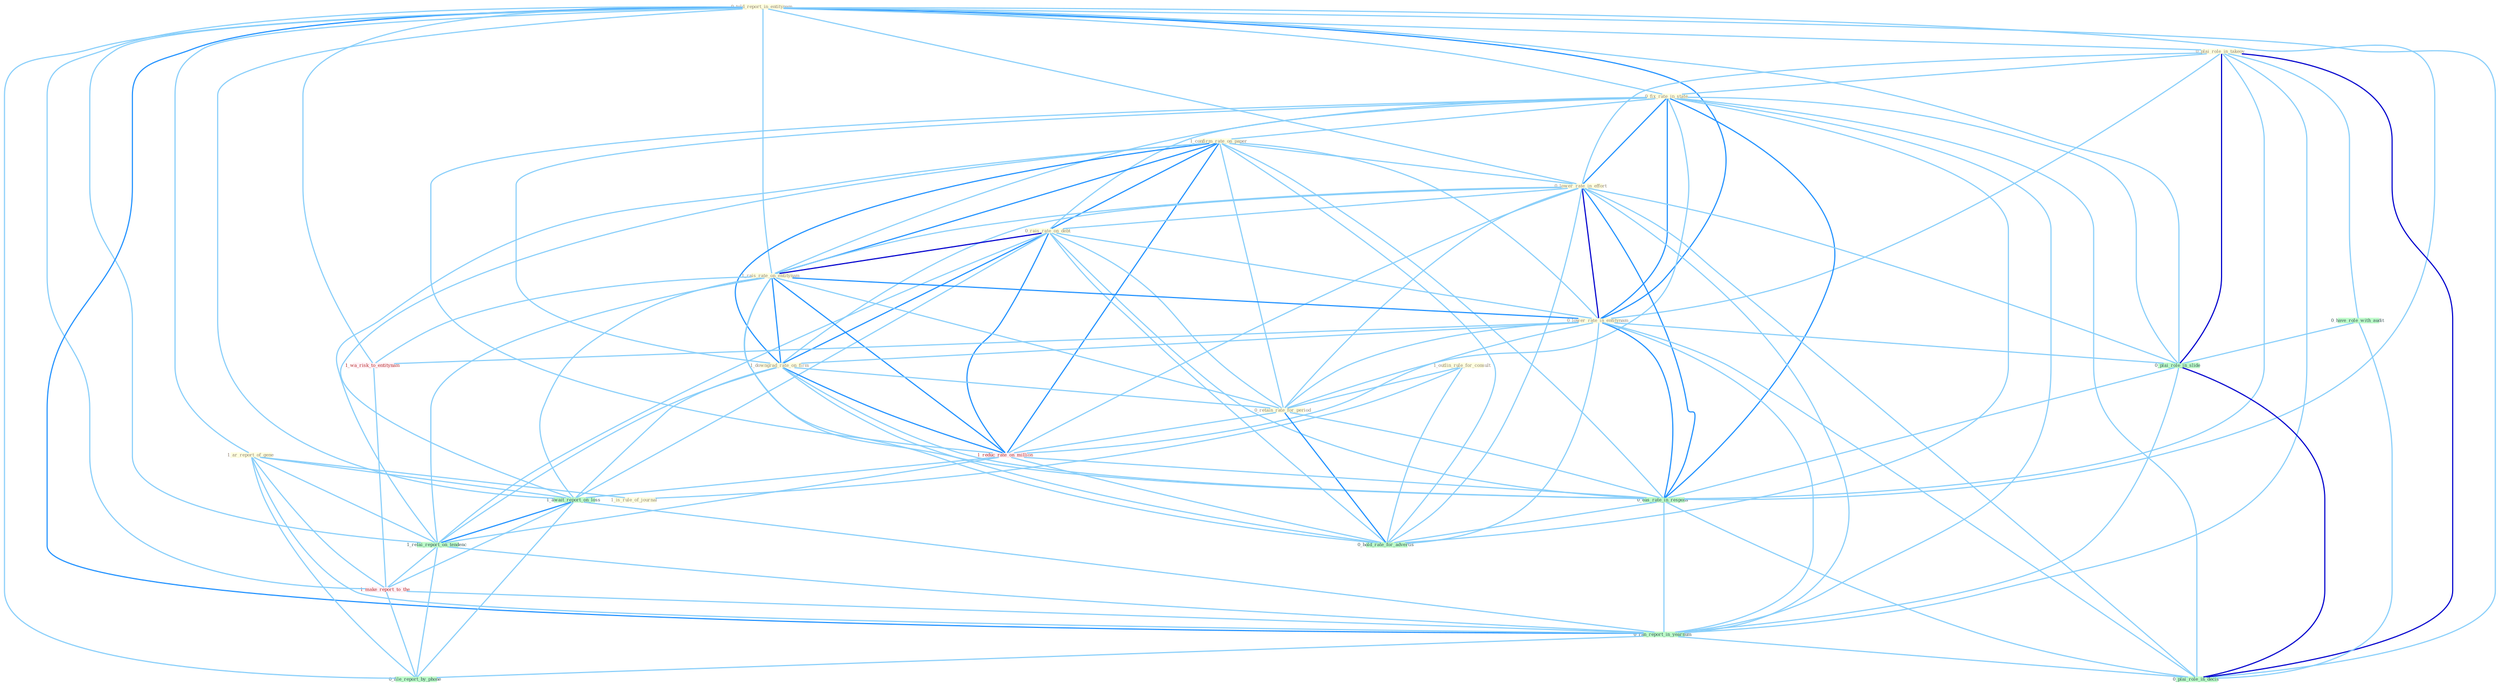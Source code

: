 Graph G{ 
    node
    [shape=polygon,style=filled,width=.5,height=.06,color="#BDFCC9",fixedsize=true,fontsize=4,
    fontcolor="#2f4f4f"];
    {node
    [color="#ffffe0", fontcolor="#8b7d6b"] "0_told_report_in_entitynam " "0_plai_role_in_takeov " "1_ar_report_of_gene " "1_outlin_rule_for_consult " "0_fix_rate_in_state " "1_confirm_rate_on_paper " "0_lower_rate_in_effort " "0_rais_rate_on_debt " "1_rais_rate_on_entitynam " "0_lower_rate_in_entitynam " "1_downgrad_rate_on_firm " "0_retain_rate_for_period " "1_is_rule_of_journal "}
{node [color="#fff0f5", fontcolor="#b22222"] "1_wa_risk_to_entitynam " "1_reduc_rate_on_million " "1_make_report_to_the "}
edge [color="#B0E2FF"];

	"0_told_report_in_entitynam " -- "0_plai_role_in_takeov " [w="1", color="#87cefa" ];
	"0_told_report_in_entitynam " -- "1_ar_report_of_gene " [w="1", color="#87cefa" ];
	"0_told_report_in_entitynam " -- "0_fix_rate_in_state " [w="1", color="#87cefa" ];
	"0_told_report_in_entitynam " -- "0_lower_rate_in_effort " [w="1", color="#87cefa" ];
	"0_told_report_in_entitynam " -- "1_rais_rate_on_entitynam " [w="1", color="#87cefa" ];
	"0_told_report_in_entitynam " -- "0_lower_rate_in_entitynam " [w="2", color="#1e90ff" , len=0.8];
	"0_told_report_in_entitynam " -- "1_wa_risk_to_entitynam " [w="1", color="#87cefa" ];
	"0_told_report_in_entitynam " -- "1_await_report_on_loss " [w="1", color="#87cefa" ];
	"0_told_report_in_entitynam " -- "1_relai_report_on_tendenc " [w="1", color="#87cefa" ];
	"0_told_report_in_entitynam " -- "0_plai_role_in_slide " [w="1", color="#87cefa" ];
	"0_told_report_in_entitynam " -- "1_make_report_to_the " [w="1", color="#87cefa" ];
	"0_told_report_in_entitynam " -- "0_eas_rate_in_respons " [w="1", color="#87cefa" ];
	"0_told_report_in_entitynam " -- "0_ran_report_in_yearnum " [w="2", color="#1e90ff" , len=0.8];
	"0_told_report_in_entitynam " -- "0_file_report_by_phone " [w="1", color="#87cefa" ];
	"0_told_report_in_entitynam " -- "0_plai_role_in_decis " [w="1", color="#87cefa" ];
	"0_plai_role_in_takeov " -- "0_fix_rate_in_state " [w="1", color="#87cefa" ];
	"0_plai_role_in_takeov " -- "0_lower_rate_in_effort " [w="1", color="#87cefa" ];
	"0_plai_role_in_takeov " -- "0_lower_rate_in_entitynam " [w="1", color="#87cefa" ];
	"0_plai_role_in_takeov " -- "0_have_role_with_audit " [w="1", color="#87cefa" ];
	"0_plai_role_in_takeov " -- "0_plai_role_in_slide " [w="3", color="#0000cd" , len=0.6];
	"0_plai_role_in_takeov " -- "0_eas_rate_in_respons " [w="1", color="#87cefa" ];
	"0_plai_role_in_takeov " -- "0_ran_report_in_yearnum " [w="1", color="#87cefa" ];
	"0_plai_role_in_takeov " -- "0_plai_role_in_decis " [w="3", color="#0000cd" , len=0.6];
	"1_ar_report_of_gene " -- "1_is_rule_of_journal " [w="1", color="#87cefa" ];
	"1_ar_report_of_gene " -- "1_await_report_on_loss " [w="1", color="#87cefa" ];
	"1_ar_report_of_gene " -- "1_relai_report_on_tendenc " [w="1", color="#87cefa" ];
	"1_ar_report_of_gene " -- "1_make_report_to_the " [w="1", color="#87cefa" ];
	"1_ar_report_of_gene " -- "0_ran_report_in_yearnum " [w="1", color="#87cefa" ];
	"1_ar_report_of_gene " -- "0_file_report_by_phone " [w="1", color="#87cefa" ];
	"1_outlin_rule_for_consult " -- "0_retain_rate_for_period " [w="1", color="#87cefa" ];
	"1_outlin_rule_for_consult " -- "1_is_rule_of_journal " [w="1", color="#87cefa" ];
	"1_outlin_rule_for_consult " -- "0_hold_rate_for_advertis " [w="1", color="#87cefa" ];
	"0_fix_rate_in_state " -- "1_confirm_rate_on_paper " [w="1", color="#87cefa" ];
	"0_fix_rate_in_state " -- "0_lower_rate_in_effort " [w="2", color="#1e90ff" , len=0.8];
	"0_fix_rate_in_state " -- "0_rais_rate_on_debt " [w="1", color="#87cefa" ];
	"0_fix_rate_in_state " -- "1_rais_rate_on_entitynam " [w="1", color="#87cefa" ];
	"0_fix_rate_in_state " -- "0_lower_rate_in_entitynam " [w="2", color="#1e90ff" , len=0.8];
	"0_fix_rate_in_state " -- "1_downgrad_rate_on_firm " [w="1", color="#87cefa" ];
	"0_fix_rate_in_state " -- "0_retain_rate_for_period " [w="1", color="#87cefa" ];
	"0_fix_rate_in_state " -- "1_reduc_rate_on_million " [w="1", color="#87cefa" ];
	"0_fix_rate_in_state " -- "0_plai_role_in_slide " [w="1", color="#87cefa" ];
	"0_fix_rate_in_state " -- "0_eas_rate_in_respons " [w="2", color="#1e90ff" , len=0.8];
	"0_fix_rate_in_state " -- "0_ran_report_in_yearnum " [w="1", color="#87cefa" ];
	"0_fix_rate_in_state " -- "0_plai_role_in_decis " [w="1", color="#87cefa" ];
	"0_fix_rate_in_state " -- "0_hold_rate_for_advertis " [w="1", color="#87cefa" ];
	"1_confirm_rate_on_paper " -- "0_lower_rate_in_effort " [w="1", color="#87cefa" ];
	"1_confirm_rate_on_paper " -- "0_rais_rate_on_debt " [w="2", color="#1e90ff" , len=0.8];
	"1_confirm_rate_on_paper " -- "1_rais_rate_on_entitynam " [w="2", color="#1e90ff" , len=0.8];
	"1_confirm_rate_on_paper " -- "0_lower_rate_in_entitynam " [w="1", color="#87cefa" ];
	"1_confirm_rate_on_paper " -- "1_downgrad_rate_on_firm " [w="2", color="#1e90ff" , len=0.8];
	"1_confirm_rate_on_paper " -- "0_retain_rate_for_period " [w="1", color="#87cefa" ];
	"1_confirm_rate_on_paper " -- "1_reduc_rate_on_million " [w="2", color="#1e90ff" , len=0.8];
	"1_confirm_rate_on_paper " -- "1_await_report_on_loss " [w="1", color="#87cefa" ];
	"1_confirm_rate_on_paper " -- "1_relai_report_on_tendenc " [w="1", color="#87cefa" ];
	"1_confirm_rate_on_paper " -- "0_eas_rate_in_respons " [w="1", color="#87cefa" ];
	"1_confirm_rate_on_paper " -- "0_hold_rate_for_advertis " [w="1", color="#87cefa" ];
	"0_lower_rate_in_effort " -- "0_rais_rate_on_debt " [w="1", color="#87cefa" ];
	"0_lower_rate_in_effort " -- "1_rais_rate_on_entitynam " [w="1", color="#87cefa" ];
	"0_lower_rate_in_effort " -- "0_lower_rate_in_entitynam " [w="3", color="#0000cd" , len=0.6];
	"0_lower_rate_in_effort " -- "1_downgrad_rate_on_firm " [w="1", color="#87cefa" ];
	"0_lower_rate_in_effort " -- "0_retain_rate_for_period " [w="1", color="#87cefa" ];
	"0_lower_rate_in_effort " -- "1_reduc_rate_on_million " [w="1", color="#87cefa" ];
	"0_lower_rate_in_effort " -- "0_plai_role_in_slide " [w="1", color="#87cefa" ];
	"0_lower_rate_in_effort " -- "0_eas_rate_in_respons " [w="2", color="#1e90ff" , len=0.8];
	"0_lower_rate_in_effort " -- "0_ran_report_in_yearnum " [w="1", color="#87cefa" ];
	"0_lower_rate_in_effort " -- "0_plai_role_in_decis " [w="1", color="#87cefa" ];
	"0_lower_rate_in_effort " -- "0_hold_rate_for_advertis " [w="1", color="#87cefa" ];
	"0_rais_rate_on_debt " -- "1_rais_rate_on_entitynam " [w="3", color="#0000cd" , len=0.6];
	"0_rais_rate_on_debt " -- "0_lower_rate_in_entitynam " [w="1", color="#87cefa" ];
	"0_rais_rate_on_debt " -- "1_downgrad_rate_on_firm " [w="2", color="#1e90ff" , len=0.8];
	"0_rais_rate_on_debt " -- "0_retain_rate_for_period " [w="1", color="#87cefa" ];
	"0_rais_rate_on_debt " -- "1_reduc_rate_on_million " [w="2", color="#1e90ff" , len=0.8];
	"0_rais_rate_on_debt " -- "1_await_report_on_loss " [w="1", color="#87cefa" ];
	"0_rais_rate_on_debt " -- "1_relai_report_on_tendenc " [w="1", color="#87cefa" ];
	"0_rais_rate_on_debt " -- "0_eas_rate_in_respons " [w="1", color="#87cefa" ];
	"0_rais_rate_on_debt " -- "0_hold_rate_for_advertis " [w="1", color="#87cefa" ];
	"1_rais_rate_on_entitynam " -- "0_lower_rate_in_entitynam " [w="2", color="#1e90ff" , len=0.8];
	"1_rais_rate_on_entitynam " -- "1_downgrad_rate_on_firm " [w="2", color="#1e90ff" , len=0.8];
	"1_rais_rate_on_entitynam " -- "0_retain_rate_for_period " [w="1", color="#87cefa" ];
	"1_rais_rate_on_entitynam " -- "1_wa_risk_to_entitynam " [w="1", color="#87cefa" ];
	"1_rais_rate_on_entitynam " -- "1_reduc_rate_on_million " [w="2", color="#1e90ff" , len=0.8];
	"1_rais_rate_on_entitynam " -- "1_await_report_on_loss " [w="1", color="#87cefa" ];
	"1_rais_rate_on_entitynam " -- "1_relai_report_on_tendenc " [w="1", color="#87cefa" ];
	"1_rais_rate_on_entitynam " -- "0_eas_rate_in_respons " [w="1", color="#87cefa" ];
	"1_rais_rate_on_entitynam " -- "0_hold_rate_for_advertis " [w="1", color="#87cefa" ];
	"0_lower_rate_in_entitynam " -- "1_downgrad_rate_on_firm " [w="1", color="#87cefa" ];
	"0_lower_rate_in_entitynam " -- "0_retain_rate_for_period " [w="1", color="#87cefa" ];
	"0_lower_rate_in_entitynam " -- "1_wa_risk_to_entitynam " [w="1", color="#87cefa" ];
	"0_lower_rate_in_entitynam " -- "1_reduc_rate_on_million " [w="1", color="#87cefa" ];
	"0_lower_rate_in_entitynam " -- "0_plai_role_in_slide " [w="1", color="#87cefa" ];
	"0_lower_rate_in_entitynam " -- "0_eas_rate_in_respons " [w="2", color="#1e90ff" , len=0.8];
	"0_lower_rate_in_entitynam " -- "0_ran_report_in_yearnum " [w="1", color="#87cefa" ];
	"0_lower_rate_in_entitynam " -- "0_plai_role_in_decis " [w="1", color="#87cefa" ];
	"0_lower_rate_in_entitynam " -- "0_hold_rate_for_advertis " [w="1", color="#87cefa" ];
	"1_downgrad_rate_on_firm " -- "0_retain_rate_for_period " [w="1", color="#87cefa" ];
	"1_downgrad_rate_on_firm " -- "1_reduc_rate_on_million " [w="2", color="#1e90ff" , len=0.8];
	"1_downgrad_rate_on_firm " -- "1_await_report_on_loss " [w="1", color="#87cefa" ];
	"1_downgrad_rate_on_firm " -- "1_relai_report_on_tendenc " [w="1", color="#87cefa" ];
	"1_downgrad_rate_on_firm " -- "0_eas_rate_in_respons " [w="1", color="#87cefa" ];
	"1_downgrad_rate_on_firm " -- "0_hold_rate_for_advertis " [w="1", color="#87cefa" ];
	"0_retain_rate_for_period " -- "1_reduc_rate_on_million " [w="1", color="#87cefa" ];
	"0_retain_rate_for_period " -- "0_eas_rate_in_respons " [w="1", color="#87cefa" ];
	"0_retain_rate_for_period " -- "0_hold_rate_for_advertis " [w="2", color="#1e90ff" , len=0.8];
	"1_wa_risk_to_entitynam " -- "1_make_report_to_the " [w="1", color="#87cefa" ];
	"0_have_role_with_audit " -- "0_plai_role_in_slide " [w="1", color="#87cefa" ];
	"0_have_role_with_audit " -- "0_plai_role_in_decis " [w="1", color="#87cefa" ];
	"1_reduc_rate_on_million " -- "1_await_report_on_loss " [w="1", color="#87cefa" ];
	"1_reduc_rate_on_million " -- "1_relai_report_on_tendenc " [w="1", color="#87cefa" ];
	"1_reduc_rate_on_million " -- "0_eas_rate_in_respons " [w="1", color="#87cefa" ];
	"1_reduc_rate_on_million " -- "0_hold_rate_for_advertis " [w="1", color="#87cefa" ];
	"1_await_report_on_loss " -- "1_relai_report_on_tendenc " [w="2", color="#1e90ff" , len=0.8];
	"1_await_report_on_loss " -- "1_make_report_to_the " [w="1", color="#87cefa" ];
	"1_await_report_on_loss " -- "0_ran_report_in_yearnum " [w="1", color="#87cefa" ];
	"1_await_report_on_loss " -- "0_file_report_by_phone " [w="1", color="#87cefa" ];
	"1_relai_report_on_tendenc " -- "1_make_report_to_the " [w="1", color="#87cefa" ];
	"1_relai_report_on_tendenc " -- "0_ran_report_in_yearnum " [w="1", color="#87cefa" ];
	"1_relai_report_on_tendenc " -- "0_file_report_by_phone " [w="1", color="#87cefa" ];
	"0_plai_role_in_slide " -- "0_eas_rate_in_respons " [w="1", color="#87cefa" ];
	"0_plai_role_in_slide " -- "0_ran_report_in_yearnum " [w="1", color="#87cefa" ];
	"0_plai_role_in_slide " -- "0_plai_role_in_decis " [w="3", color="#0000cd" , len=0.6];
	"1_make_report_to_the " -- "0_ran_report_in_yearnum " [w="1", color="#87cefa" ];
	"1_make_report_to_the " -- "0_file_report_by_phone " [w="1", color="#87cefa" ];
	"0_eas_rate_in_respons " -- "0_ran_report_in_yearnum " [w="1", color="#87cefa" ];
	"0_eas_rate_in_respons " -- "0_plai_role_in_decis " [w="1", color="#87cefa" ];
	"0_eas_rate_in_respons " -- "0_hold_rate_for_advertis " [w="1", color="#87cefa" ];
	"0_ran_report_in_yearnum " -- "0_file_report_by_phone " [w="1", color="#87cefa" ];
	"0_ran_report_in_yearnum " -- "0_plai_role_in_decis " [w="1", color="#87cefa" ];
}